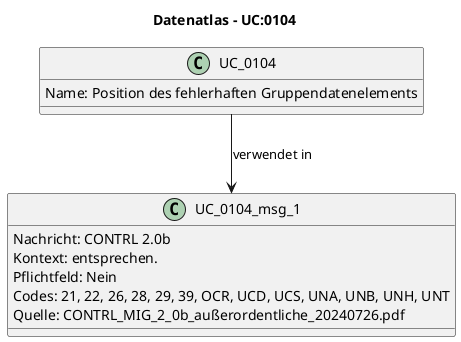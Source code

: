 @startuml
title Datenatlas – UC:0104
class UC_0104 {
  Name: Position des fehlerhaften Gruppendatenelements
}
class UC_0104_msg_1 {
  Nachricht: CONTRL 2.0b
  Kontext: entsprechen.
  Pflichtfeld: Nein
  Codes: 21, 22, 26, 28, 29, 39, OCR, UCD, UCS, UNA, UNB, UNH, UNT
  Quelle: CONTRL_MIG_2_0b_außerordentliche_20240726.pdf
}
UC_0104 --> UC_0104_msg_1 : verwendet in
@enduml